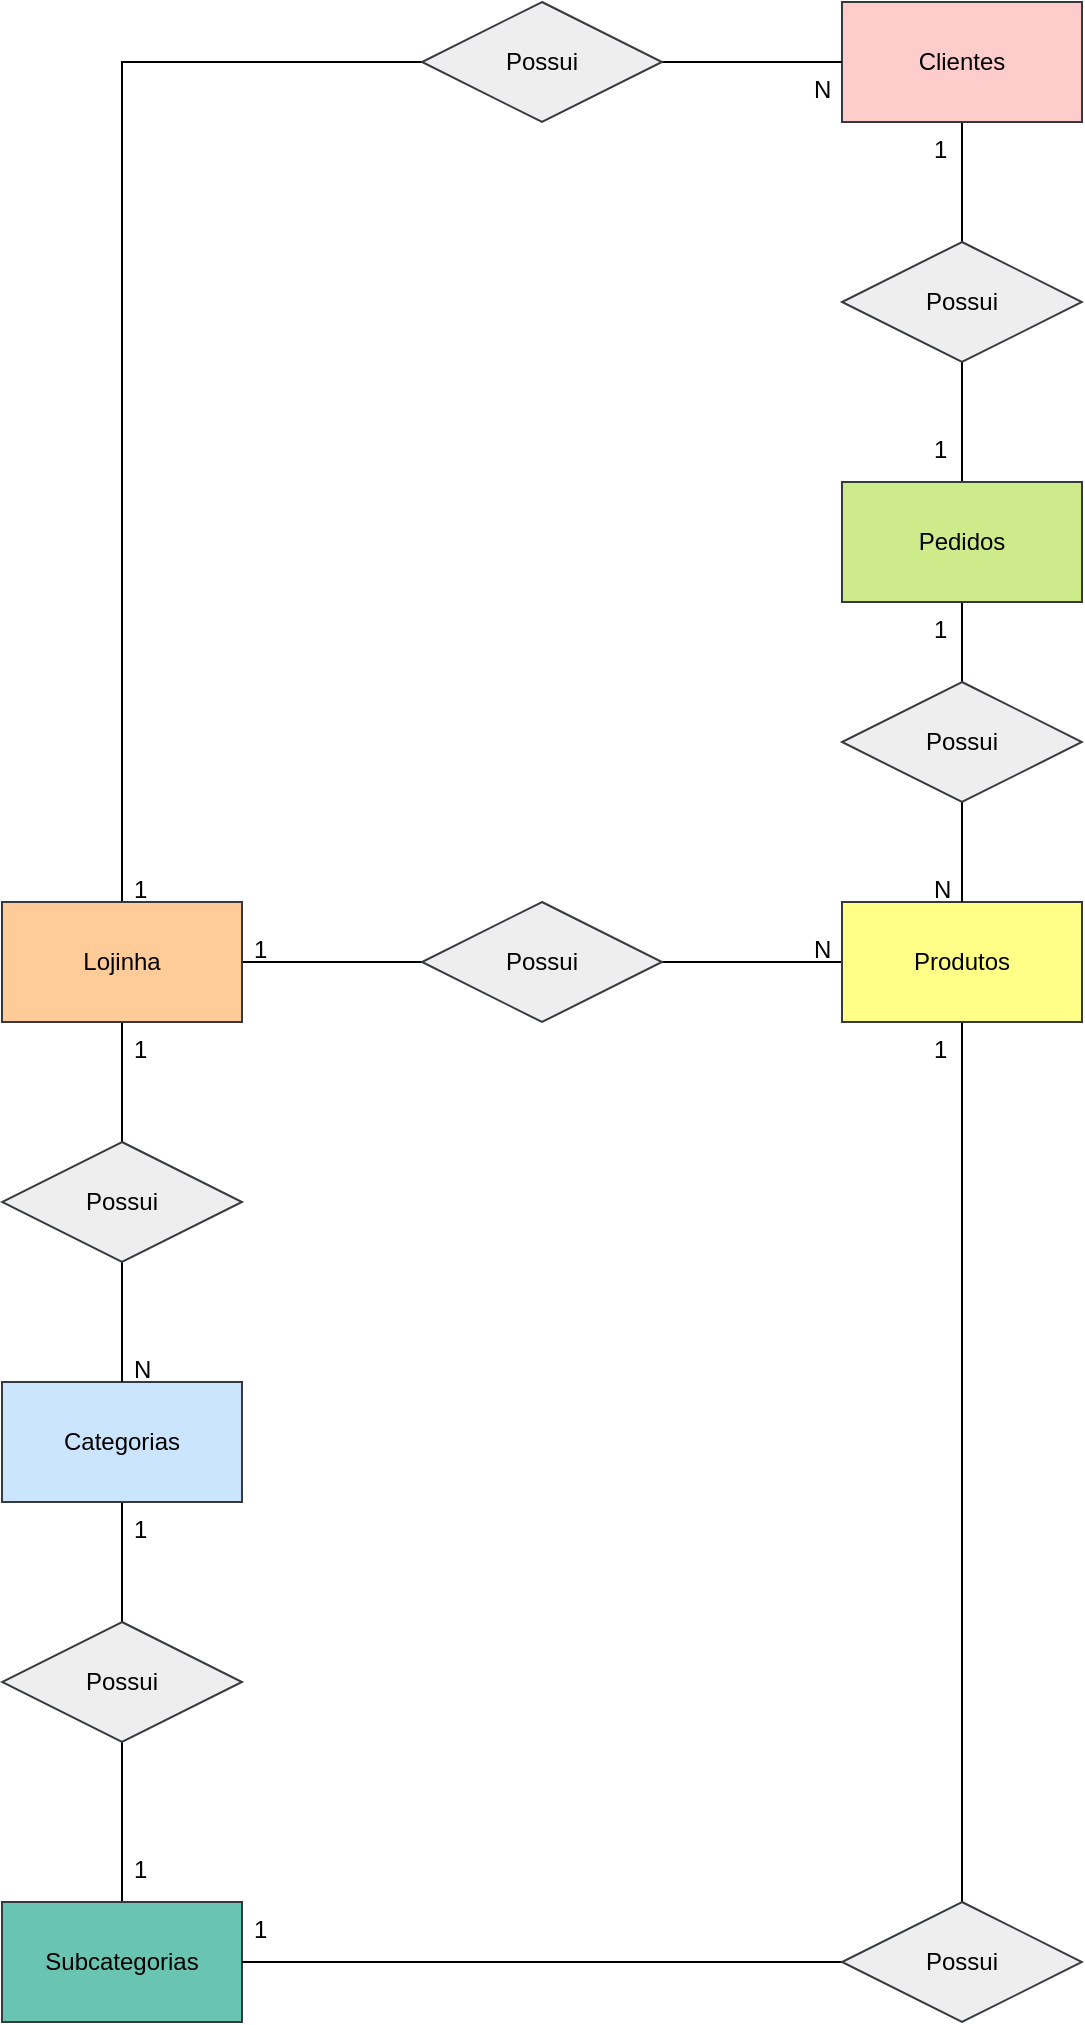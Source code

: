 <mxfile version="14.9.3" type="device"><diagram id="n7xogDhaEN23vBrJ4_6z" name="Page-1"><mxGraphModel dx="827" dy="1621" grid="1" gridSize="10" guides="1" tooltips="1" connect="1" arrows="1" fold="1" page="1" pageScale="1" pageWidth="827" pageHeight="1169" math="0" shadow="0"><root><mxCell id="0"/><mxCell id="1" parent="0"/><mxCell id="h2f2hcpnE8Hnfd2CwwuG-24" style="edgeStyle=orthogonalEdgeStyle;rounded=0;orthogonalLoop=1;jettySize=auto;html=1;entryX=0.5;entryY=0;entryDx=0;entryDy=0;endArrow=none;endFill=0;" edge="1" parent="1" source="h2f2hcpnE8Hnfd2CwwuG-21" target="h2f2hcpnE8Hnfd2CwwuG-23"><mxGeometry relative="1" as="geometry"/></mxCell><mxCell id="h2f2hcpnE8Hnfd2CwwuG-31" style="edgeStyle=orthogonalEdgeStyle;rounded=0;orthogonalLoop=1;jettySize=auto;html=1;entryX=0;entryY=0.5;entryDx=0;entryDy=0;endArrow=none;endFill=0;" edge="1" parent="1" source="h2f2hcpnE8Hnfd2CwwuG-21" target="h2f2hcpnE8Hnfd2CwwuG-30"><mxGeometry relative="1" as="geometry"/></mxCell><mxCell id="h2f2hcpnE8Hnfd2CwwuG-48" style="edgeStyle=orthogonalEdgeStyle;rounded=0;orthogonalLoop=1;jettySize=auto;html=1;entryX=0;entryY=0.5;entryDx=0;entryDy=0;endArrow=none;endFill=0;" edge="1" parent="1" source="h2f2hcpnE8Hnfd2CwwuG-21" target="h2f2hcpnE8Hnfd2CwwuG-47"><mxGeometry relative="1" as="geometry"><mxPoint x="100" y="-70" as="targetPoint"/><Array as="points"><mxPoint x="100" y="-300"/></Array></mxGeometry></mxCell><mxCell id="h2f2hcpnE8Hnfd2CwwuG-21" value="Lojinha" style="rounded=0;whiteSpace=wrap;html=1;fillColor=#ffcc99;strokeColor=#36393d;" vertex="1" parent="1"><mxGeometry x="40" y="120" width="120" height="60" as="geometry"/></mxCell><mxCell id="h2f2hcpnE8Hnfd2CwwuG-27" style="edgeStyle=orthogonalEdgeStyle;rounded=0;orthogonalLoop=1;jettySize=auto;html=1;endArrow=none;endFill=0;" edge="1" parent="1" source="h2f2hcpnE8Hnfd2CwwuG-22" target="h2f2hcpnE8Hnfd2CwwuG-26"><mxGeometry relative="1" as="geometry"/></mxCell><mxCell id="h2f2hcpnE8Hnfd2CwwuG-22" value="Categorias" style="rounded=0;whiteSpace=wrap;html=1;fillColor=#cce5ff;strokeColor=#36393d;" vertex="1" parent="1"><mxGeometry x="40" y="360" width="120" height="60" as="geometry"/></mxCell><mxCell id="h2f2hcpnE8Hnfd2CwwuG-25" style="edgeStyle=orthogonalEdgeStyle;rounded=0;orthogonalLoop=1;jettySize=auto;html=1;endArrow=none;endFill=0;" edge="1" parent="1" source="h2f2hcpnE8Hnfd2CwwuG-23" target="h2f2hcpnE8Hnfd2CwwuG-22"><mxGeometry relative="1" as="geometry"/></mxCell><mxCell id="h2f2hcpnE8Hnfd2CwwuG-23" value="Possui" style="shape=rhombus;perimeter=rhombusPerimeter;whiteSpace=wrap;html=1;align=center;fillColor=#eeeeee;strokeColor=#36393d;" vertex="1" parent="1"><mxGeometry x="40" y="240" width="120" height="60" as="geometry"/></mxCell><mxCell id="h2f2hcpnE8Hnfd2CwwuG-29" style="edgeStyle=orthogonalEdgeStyle;rounded=0;orthogonalLoop=1;jettySize=auto;html=1;endArrow=none;endFill=0;" edge="1" parent="1" source="h2f2hcpnE8Hnfd2CwwuG-26" target="h2f2hcpnE8Hnfd2CwwuG-28"><mxGeometry relative="1" as="geometry"/></mxCell><mxCell id="h2f2hcpnE8Hnfd2CwwuG-26" value="Possui" style="shape=rhombus;perimeter=rhombusPerimeter;whiteSpace=wrap;html=1;align=center;fillColor=#eeeeee;strokeColor=#36393d;" vertex="1" parent="1"><mxGeometry x="40" y="480" width="120" height="60" as="geometry"/></mxCell><mxCell id="h2f2hcpnE8Hnfd2CwwuG-28" value="Subcategorias" style="rounded=0;whiteSpace=wrap;html=1;strokeColor=#36393d;fillColor=#6AC4B2;" vertex="1" parent="1"><mxGeometry x="40" y="620" width="120" height="60" as="geometry"/></mxCell><mxCell id="h2f2hcpnE8Hnfd2CwwuG-33" style="edgeStyle=orthogonalEdgeStyle;rounded=0;orthogonalLoop=1;jettySize=auto;html=1;entryX=0;entryY=0.5;entryDx=0;entryDy=0;endArrow=none;endFill=0;" edge="1" parent="1" source="h2f2hcpnE8Hnfd2CwwuG-30" target="h2f2hcpnE8Hnfd2CwwuG-32"><mxGeometry relative="1" as="geometry"/></mxCell><mxCell id="h2f2hcpnE8Hnfd2CwwuG-30" value="Possui" style="shape=rhombus;perimeter=rhombusPerimeter;whiteSpace=wrap;html=1;align=center;fillColor=#eeeeee;strokeColor=#36393d;" vertex="1" parent="1"><mxGeometry x="250" y="120" width="120" height="60" as="geometry"/></mxCell><mxCell id="h2f2hcpnE8Hnfd2CwwuG-35" style="edgeStyle=orthogonalEdgeStyle;rounded=0;orthogonalLoop=1;jettySize=auto;html=1;entryX=0.5;entryY=0;entryDx=0;entryDy=0;endArrow=none;endFill=0;" edge="1" parent="1" source="h2f2hcpnE8Hnfd2CwwuG-32" target="h2f2hcpnE8Hnfd2CwwuG-34"><mxGeometry relative="1" as="geometry"/></mxCell><mxCell id="h2f2hcpnE8Hnfd2CwwuG-32" value="Produtos" style="rounded=0;whiteSpace=wrap;html=1;fillColor=#ffff88;strokeColor=#36393d;" vertex="1" parent="1"><mxGeometry x="460" y="120" width="120" height="60" as="geometry"/></mxCell><mxCell id="h2f2hcpnE8Hnfd2CwwuG-36" style="edgeStyle=orthogonalEdgeStyle;rounded=0;orthogonalLoop=1;jettySize=auto;html=1;entryX=1;entryY=0.5;entryDx=0;entryDy=0;endArrow=none;endFill=0;" edge="1" parent="1" source="h2f2hcpnE8Hnfd2CwwuG-34" target="h2f2hcpnE8Hnfd2CwwuG-28"><mxGeometry relative="1" as="geometry"/></mxCell><mxCell id="h2f2hcpnE8Hnfd2CwwuG-34" value="Possui" style="shape=rhombus;perimeter=rhombusPerimeter;whiteSpace=wrap;html=1;align=center;fillColor=#eeeeee;strokeColor=#36393d;" vertex="1" parent="1"><mxGeometry x="460" y="620" width="120" height="60" as="geometry"/></mxCell><mxCell id="h2f2hcpnE8Hnfd2CwwuG-39" style="edgeStyle=orthogonalEdgeStyle;rounded=0;orthogonalLoop=1;jettySize=auto;html=1;entryX=0.5;entryY=0;entryDx=0;entryDy=0;endArrow=none;endFill=0;" edge="1" parent="1" source="h2f2hcpnE8Hnfd2CwwuG-37" target="h2f2hcpnE8Hnfd2CwwuG-38"><mxGeometry relative="1" as="geometry"/></mxCell><mxCell id="h2f2hcpnE8Hnfd2CwwuG-37" value="Clientes" style="rounded=0;whiteSpace=wrap;html=1;fillColor=#ffcccc;strokeColor=#36393d;" vertex="1" parent="1"><mxGeometry x="460" y="-330" width="120" height="60" as="geometry"/></mxCell><mxCell id="h2f2hcpnE8Hnfd2CwwuG-42" style="edgeStyle=orthogonalEdgeStyle;rounded=0;orthogonalLoop=1;jettySize=auto;html=1;entryX=0.5;entryY=0;entryDx=0;entryDy=0;strokeWidth=1;endArrow=none;endFill=0;" edge="1" parent="1" source="h2f2hcpnE8Hnfd2CwwuG-38" target="h2f2hcpnE8Hnfd2CwwuG-41"><mxGeometry relative="1" as="geometry"/></mxCell><mxCell id="h2f2hcpnE8Hnfd2CwwuG-38" value="Possui" style="shape=rhombus;perimeter=rhombusPerimeter;whiteSpace=wrap;html=1;align=center;fillColor=#eeeeee;strokeColor=#36393d;" vertex="1" parent="1"><mxGeometry x="460" y="-210" width="120" height="60" as="geometry"/></mxCell><mxCell id="h2f2hcpnE8Hnfd2CwwuG-45" style="edgeStyle=orthogonalEdgeStyle;rounded=0;orthogonalLoop=1;jettySize=auto;html=1;entryX=0.5;entryY=0;entryDx=0;entryDy=0;endArrow=none;endFill=0;" edge="1" parent="1" source="h2f2hcpnE8Hnfd2CwwuG-41" target="h2f2hcpnE8Hnfd2CwwuG-44"><mxGeometry relative="1" as="geometry"/></mxCell><mxCell id="h2f2hcpnE8Hnfd2CwwuG-41" value="Pedidos" style="rounded=0;whiteSpace=wrap;html=1;fillColor=#cdeb8b;strokeColor=#36393d;" vertex="1" parent="1"><mxGeometry x="460" y="-90" width="120" height="60" as="geometry"/></mxCell><mxCell id="h2f2hcpnE8Hnfd2CwwuG-46" style="edgeStyle=orthogonalEdgeStyle;rounded=0;orthogonalLoop=1;jettySize=auto;html=1;entryX=0.5;entryY=0;entryDx=0;entryDy=0;endArrow=none;endFill=0;" edge="1" parent="1" source="h2f2hcpnE8Hnfd2CwwuG-44" target="h2f2hcpnE8Hnfd2CwwuG-32"><mxGeometry relative="1" as="geometry"/></mxCell><mxCell id="h2f2hcpnE8Hnfd2CwwuG-44" value="Possui" style="shape=rhombus;perimeter=rhombusPerimeter;whiteSpace=wrap;html=1;align=center;fillColor=#eeeeee;strokeColor=#36393d;" vertex="1" parent="1"><mxGeometry x="460" y="10" width="120" height="60" as="geometry"/></mxCell><mxCell id="h2f2hcpnE8Hnfd2CwwuG-49" style="edgeStyle=orthogonalEdgeStyle;rounded=0;orthogonalLoop=1;jettySize=auto;html=1;entryX=0;entryY=0.5;entryDx=0;entryDy=0;endArrow=none;endFill=0;" edge="1" parent="1" source="h2f2hcpnE8Hnfd2CwwuG-47" target="h2f2hcpnE8Hnfd2CwwuG-37"><mxGeometry relative="1" as="geometry"><Array as="points"><mxPoint x="390" y="-300"/><mxPoint x="390" y="-300"/></Array></mxGeometry></mxCell><mxCell id="h2f2hcpnE8Hnfd2CwwuG-47" value="Possui" style="shape=rhombus;perimeter=rhombusPerimeter;whiteSpace=wrap;html=1;align=center;fillColor=#eeeeee;strokeColor=#36393d;" vertex="1" parent="1"><mxGeometry x="250" y="-330" width="120" height="60" as="geometry"/></mxCell><mxCell id="h2f2hcpnE8Hnfd2CwwuG-50" value="1" style="text;strokeColor=none;fillColor=none;spacingLeft=4;spacingRight=4;overflow=hidden;rotatable=0;points=[[0,0.5],[1,0.5]];portConstraint=eastwest;fontSize=12;" vertex="1" parent="1"><mxGeometry x="100" y="180" width="20" height="30" as="geometry"/></mxCell><mxCell id="h2f2hcpnE8Hnfd2CwwuG-51" value="N" style="text;strokeColor=none;fillColor=none;spacingLeft=4;spacingRight=4;overflow=hidden;rotatable=0;points=[[0,0.5],[1,0.5]];portConstraint=eastwest;fontSize=12;" vertex="1" parent="1"><mxGeometry x="100" y="340" width="20" height="30" as="geometry"/></mxCell><mxCell id="h2f2hcpnE8Hnfd2CwwuG-52" value="1" style="text;strokeColor=none;fillColor=none;spacingLeft=4;spacingRight=4;overflow=hidden;rotatable=0;points=[[0,0.5],[1,0.5]];portConstraint=eastwest;fontSize=12;" vertex="1" parent="1"><mxGeometry x="100" y="420" width="20" height="30" as="geometry"/></mxCell><mxCell id="h2f2hcpnE8Hnfd2CwwuG-53" value="1" style="text;strokeColor=none;fillColor=none;spacingLeft=4;spacingRight=4;overflow=hidden;rotatable=0;points=[[0,0.5],[1,0.5]];portConstraint=eastwest;fontSize=12;" vertex="1" parent="1"><mxGeometry x="100" y="590" width="20" height="30" as="geometry"/></mxCell><mxCell id="h2f2hcpnE8Hnfd2CwwuG-54" value="1" style="text;strokeColor=none;fillColor=none;spacingLeft=4;spacingRight=4;overflow=hidden;rotatable=0;points=[[0,0.5],[1,0.5]];portConstraint=eastwest;fontSize=12;" vertex="1" parent="1"><mxGeometry x="500" y="-270" width="20" height="30" as="geometry"/></mxCell><mxCell id="h2f2hcpnE8Hnfd2CwwuG-56" value="1" style="text;strokeColor=none;fillColor=none;spacingLeft=4;spacingRight=4;overflow=hidden;rotatable=0;points=[[0,0.5],[1,0.5]];portConstraint=eastwest;fontSize=12;" vertex="1" parent="1"><mxGeometry x="500" y="-120" width="20" height="30" as="geometry"/></mxCell><mxCell id="h2f2hcpnE8Hnfd2CwwuG-57" value="1" style="text;strokeColor=none;fillColor=none;spacingLeft=4;spacingRight=4;overflow=hidden;rotatable=0;points=[[0,0.5],[1,0.5]];portConstraint=eastwest;fontSize=12;" vertex="1" parent="1"><mxGeometry x="500" y="-30" width="20" height="30" as="geometry"/></mxCell><mxCell id="h2f2hcpnE8Hnfd2CwwuG-58" value="N" style="text;strokeColor=none;fillColor=none;spacingLeft=4;spacingRight=4;overflow=hidden;rotatable=0;points=[[0,0.5],[1,0.5]];portConstraint=eastwest;fontSize=12;" vertex="1" parent="1"><mxGeometry x="500" y="100" width="20" height="30" as="geometry"/></mxCell><mxCell id="h2f2hcpnE8Hnfd2CwwuG-59" value="1" style="text;strokeColor=none;fillColor=none;spacingLeft=4;spacingRight=4;overflow=hidden;rotatable=0;points=[[0,0.5],[1,0.5]];portConstraint=eastwest;fontSize=12;" vertex="1" parent="1"><mxGeometry x="100" y="100" width="20" height="30" as="geometry"/></mxCell><mxCell id="h2f2hcpnE8Hnfd2CwwuG-60" value="N" style="text;strokeColor=none;fillColor=none;spacingLeft=4;spacingRight=4;overflow=hidden;rotatable=0;points=[[0,0.5],[1,0.5]];portConstraint=eastwest;fontSize=12;" vertex="1" parent="1"><mxGeometry x="440" y="-300" width="20" height="30" as="geometry"/></mxCell><mxCell id="h2f2hcpnE8Hnfd2CwwuG-61" value="1" style="text;strokeColor=none;fillColor=none;spacingLeft=4;spacingRight=4;overflow=hidden;rotatable=0;points=[[0,0.5],[1,0.5]];portConstraint=eastwest;fontSize=12;" vertex="1" parent="1"><mxGeometry x="500" y="180" width="20" height="30" as="geometry"/></mxCell><mxCell id="h2f2hcpnE8Hnfd2CwwuG-62" value="1" style="text;strokeColor=none;fillColor=none;spacingLeft=4;spacingRight=4;overflow=hidden;rotatable=0;points=[[0,0.5],[1,0.5]];portConstraint=eastwest;fontSize=12;" vertex="1" parent="1"><mxGeometry x="160" y="620" width="20" height="30" as="geometry"/></mxCell><mxCell id="h2f2hcpnE8Hnfd2CwwuG-63" value="1" style="text;strokeColor=none;fillColor=none;spacingLeft=4;spacingRight=4;overflow=hidden;rotatable=0;points=[[0,0.5],[1,0.5]];portConstraint=eastwest;fontSize=12;" vertex="1" parent="1"><mxGeometry x="160" y="130" width="20" height="30" as="geometry"/></mxCell><mxCell id="h2f2hcpnE8Hnfd2CwwuG-64" value="N" style="text;strokeColor=none;fillColor=none;spacingLeft=4;spacingRight=4;overflow=hidden;rotatable=0;points=[[0,0.5],[1,0.5]];portConstraint=eastwest;fontSize=12;" vertex="1" parent="1"><mxGeometry x="440" y="130" width="20" height="30" as="geometry"/></mxCell></root></mxGraphModel></diagram></mxfile>